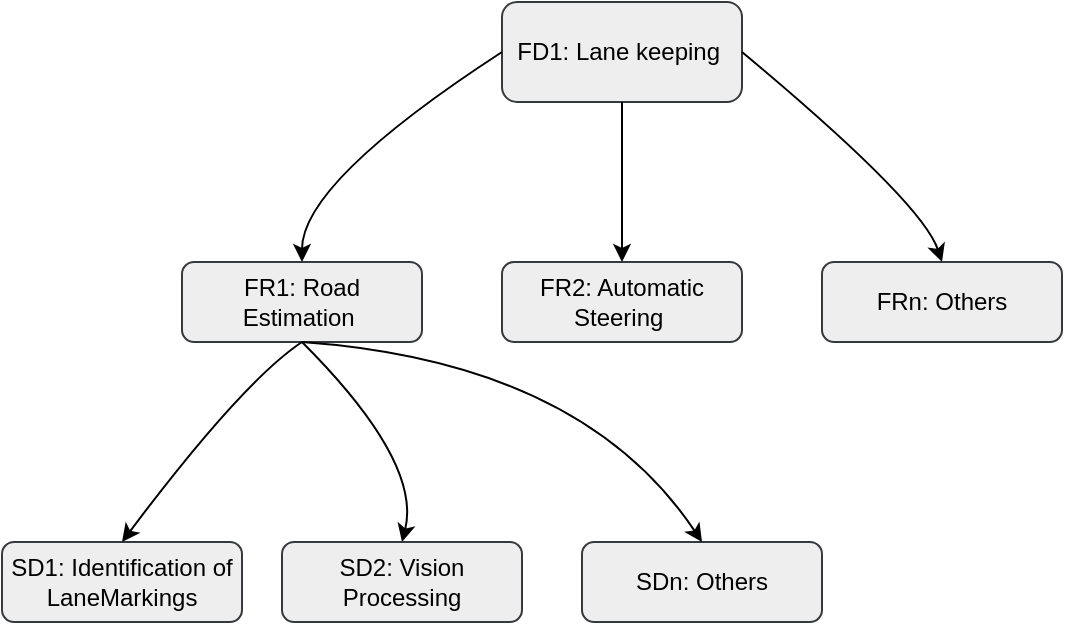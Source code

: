 <mxfile version="24.4.7" type="github">
  <diagram name="Page-1" id="bfJ2R7E-ke-Gwd9Lfkkl">
    <mxGraphModel dx="954" dy="565" grid="1" gridSize="10" guides="1" tooltips="1" connect="1" arrows="1" fold="1" page="0" pageScale="1" pageWidth="827" pageHeight="1169" math="0" shadow="0">
      <root>
        <mxCell id="0" />
        <mxCell id="1" parent="0" />
        <mxCell id="bE0QqQJ0XxenEmShxyn3-3" value="FD1: Lane keeping&amp;nbsp;" style="rounded=1;whiteSpace=wrap;html=1;fillColor=#eeeeee;strokeColor=#36393d;" parent="1" vertex="1">
          <mxGeometry x="400" y="220" width="120" height="50" as="geometry" />
        </mxCell>
        <mxCell id="bE0QqQJ0XxenEmShxyn3-4" value="FR2: Automatic Steering&amp;nbsp;" style="rounded=1;whiteSpace=wrap;html=1;fillColor=#eeeeee;strokeColor=#36393d;" parent="1" vertex="1">
          <mxGeometry x="400" y="350" width="120" height="40" as="geometry" />
        </mxCell>
        <mxCell id="bE0QqQJ0XxenEmShxyn3-5" value="FRn: Others" style="rounded=1;whiteSpace=wrap;html=1;fillColor=#eeeeee;strokeColor=#36393d;" parent="1" vertex="1">
          <mxGeometry x="560" y="350" width="120" height="40" as="geometry" />
        </mxCell>
        <mxCell id="bE0QqQJ0XxenEmShxyn3-6" value="FR1: Road Estimation&amp;nbsp;" style="rounded=1;whiteSpace=wrap;html=1;fillColor=#eeeeee;strokeColor=#36393d;" parent="1" vertex="1">
          <mxGeometry x="240" y="350" width="120" height="40" as="geometry" />
        </mxCell>
        <mxCell id="bE0QqQJ0XxenEmShxyn3-8" value="" style="curved=1;endArrow=classic;html=1;rounded=0;exitX=0;exitY=0.5;exitDx=0;exitDy=0;entryX=0.5;entryY=0;entryDx=0;entryDy=0;" parent="1" source="bE0QqQJ0XxenEmShxyn3-3" target="bE0QqQJ0XxenEmShxyn3-6" edge="1">
          <mxGeometry width="50" height="50" relative="1" as="geometry">
            <mxPoint x="260" y="360" as="sourcePoint" />
            <mxPoint x="310" y="310" as="targetPoint" />
            <Array as="points">
              <mxPoint x="300" y="310" />
            </Array>
          </mxGeometry>
        </mxCell>
        <mxCell id="bE0QqQJ0XxenEmShxyn3-9" value="" style="curved=1;endArrow=classic;html=1;rounded=0;exitX=1;exitY=0.5;exitDx=0;exitDy=0;entryX=0.5;entryY=0;entryDx=0;entryDy=0;" parent="1" source="bE0QqQJ0XxenEmShxyn3-3" edge="1" target="bE0QqQJ0XxenEmShxyn3-5">
          <mxGeometry width="50" height="50" relative="1" as="geometry">
            <mxPoint x="660" y="310" as="sourcePoint" />
            <mxPoint x="610" y="360" as="targetPoint" />
            <Array as="points">
              <mxPoint x="610" y="320" />
            </Array>
          </mxGeometry>
        </mxCell>
        <mxCell id="bE0QqQJ0XxenEmShxyn3-11" value="" style="curved=1;endArrow=classic;html=1;rounded=0;exitX=0.5;exitY=1;exitDx=0;exitDy=0;entryX=0.5;entryY=0;entryDx=0;entryDy=0;" parent="1" source="bE0QqQJ0XxenEmShxyn3-3" edge="1" target="bE0QqQJ0XxenEmShxyn3-4">
          <mxGeometry width="50" height="50" relative="1" as="geometry">
            <mxPoint x="450" y="280" as="sourcePoint" />
            <mxPoint x="460" y="350" as="targetPoint" />
            <Array as="points">
              <mxPoint x="460" y="320" />
            </Array>
          </mxGeometry>
        </mxCell>
        <mxCell id="bE0QqQJ0XxenEmShxyn3-14" value="SD1: Identification of LaneMarkings" style="rounded=1;whiteSpace=wrap;html=1;fillColor=#eeeeee;strokeColor=#36393d;" parent="1" vertex="1">
          <mxGeometry x="150" y="490" width="120" height="40" as="geometry" />
        </mxCell>
        <mxCell id="bE0QqQJ0XxenEmShxyn3-15" value="SD2: Vision Processing" style="rounded=1;whiteSpace=wrap;html=1;fillColor=#eeeeee;strokeColor=#36393d;" parent="1" vertex="1">
          <mxGeometry x="290" y="490" width="120" height="40" as="geometry" />
        </mxCell>
        <mxCell id="bE0QqQJ0XxenEmShxyn3-16" value="SDn: Others" style="rounded=1;whiteSpace=wrap;html=1;fillColor=#eeeeee;strokeColor=#36393d;" parent="1" vertex="1">
          <mxGeometry x="440" y="490" width="120" height="40" as="geometry" />
        </mxCell>
        <mxCell id="bE0QqQJ0XxenEmShxyn3-17" value="" style="curved=1;endArrow=classic;html=1;rounded=0;exitX=0.5;exitY=1;exitDx=0;exitDy=0;entryX=0.5;entryY=0;entryDx=0;entryDy=0;" parent="1" source="bE0QqQJ0XxenEmShxyn3-6" target="bE0QqQJ0XxenEmShxyn3-14" edge="1">
          <mxGeometry width="50" height="50" relative="1" as="geometry">
            <mxPoint x="320" y="365" as="sourcePoint" />
            <mxPoint x="250" y="430" as="targetPoint" />
            <Array as="points">
              <mxPoint x="270" y="410" />
            </Array>
          </mxGeometry>
        </mxCell>
        <mxCell id="bE0QqQJ0XxenEmShxyn3-18" value="" style="curved=1;endArrow=classic;html=1;rounded=0;entryX=0.5;entryY=0;entryDx=0;entryDy=0;exitX=0.5;exitY=1;exitDx=0;exitDy=0;" parent="1" source="bE0QqQJ0XxenEmShxyn3-6" target="bE0QqQJ0XxenEmShxyn3-15" edge="1">
          <mxGeometry width="50" height="50" relative="1" as="geometry">
            <mxPoint x="320" y="410" as="sourcePoint" />
            <mxPoint x="330" y="440" as="targetPoint" />
            <Array as="points">
              <mxPoint x="360" y="450" />
            </Array>
          </mxGeometry>
        </mxCell>
        <mxCell id="bE0QqQJ0XxenEmShxyn3-19" value="" style="curved=1;endArrow=classic;html=1;rounded=0;exitX=0.5;exitY=1;exitDx=0;exitDy=0;entryX=0.5;entryY=0;entryDx=0;entryDy=0;" parent="1" source="bE0QqQJ0XxenEmShxyn3-6" target="bE0QqQJ0XxenEmShxyn3-16" edge="1">
          <mxGeometry width="50" height="50" relative="1" as="geometry">
            <mxPoint x="380" y="365" as="sourcePoint" />
            <mxPoint x="500" y="430" as="targetPoint" />
            <Array as="points">
              <mxPoint x="440" y="400" />
            </Array>
          </mxGeometry>
        </mxCell>
      </root>
    </mxGraphModel>
  </diagram>
</mxfile>
